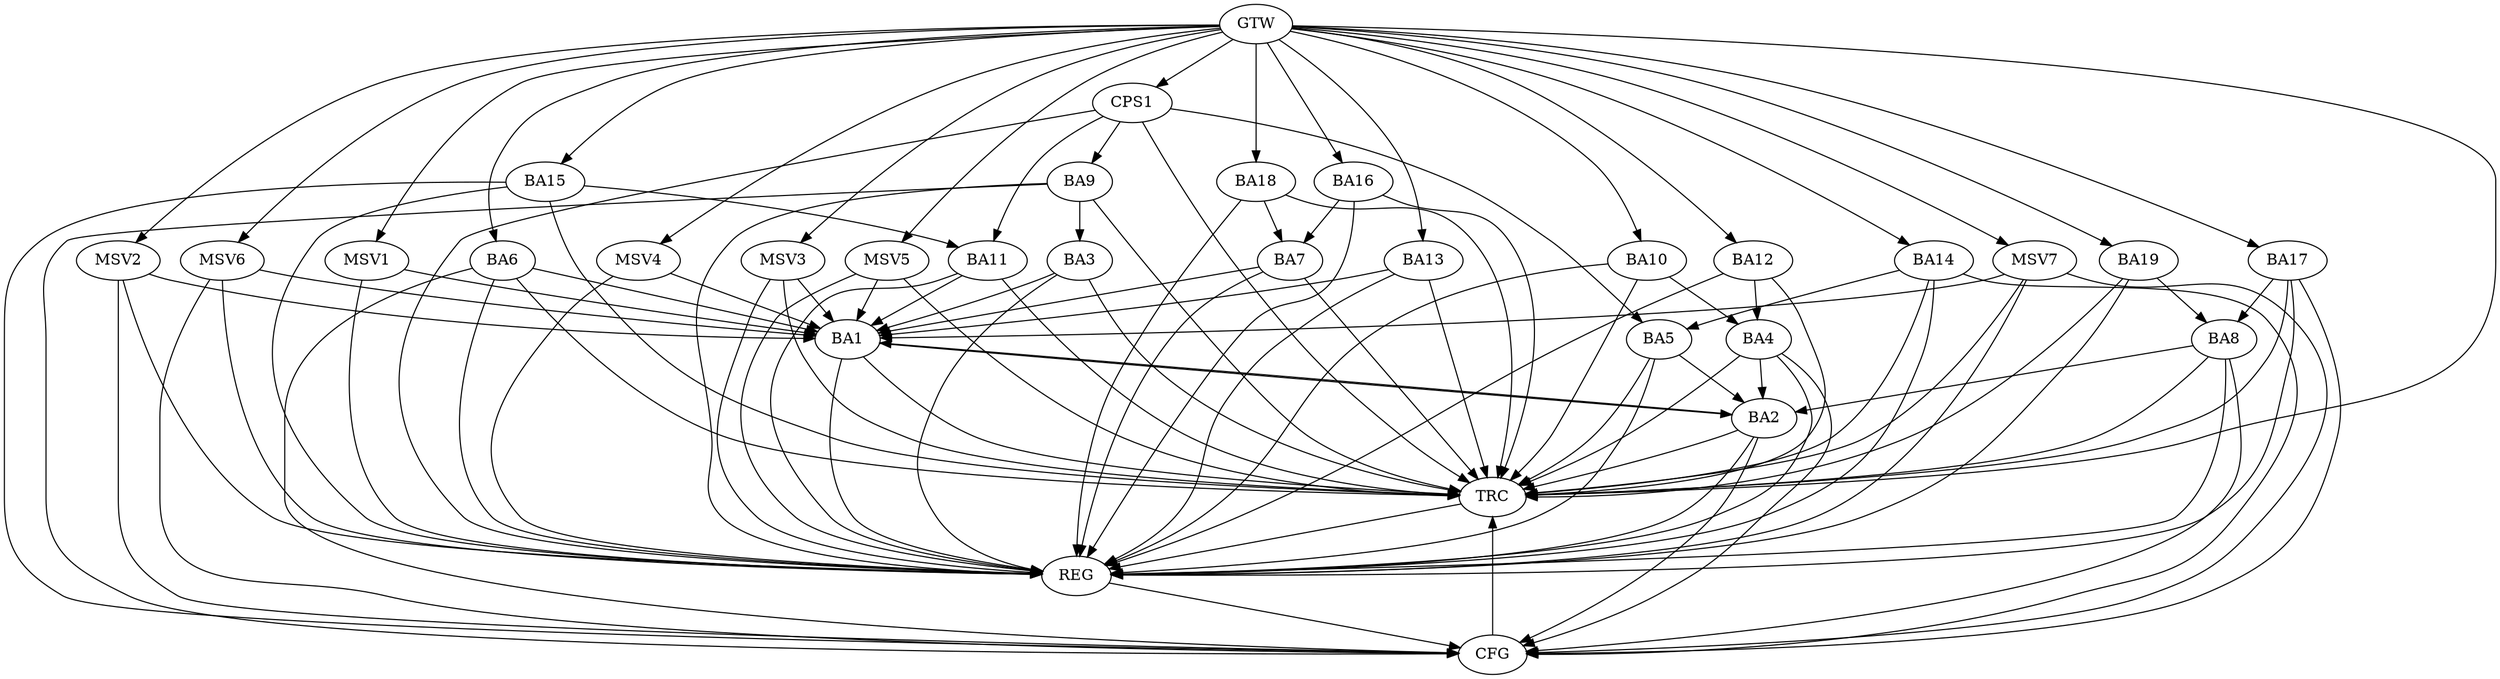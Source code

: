 strict digraph G {
  BA1 [ label="BA1" ];
  BA2 [ label="BA2" ];
  BA3 [ label="BA3" ];
  BA4 [ label="BA4" ];
  BA5 [ label="BA5" ];
  BA6 [ label="BA6" ];
  BA7 [ label="BA7" ];
  BA8 [ label="BA8" ];
  BA9 [ label="BA9" ];
  BA10 [ label="BA10" ];
  BA11 [ label="BA11" ];
  BA12 [ label="BA12" ];
  BA13 [ label="BA13" ];
  BA14 [ label="BA14" ];
  BA15 [ label="BA15" ];
  BA16 [ label="BA16" ];
  BA17 [ label="BA17" ];
  BA18 [ label="BA18" ];
  BA19 [ label="BA19" ];
  CPS1 [ label="CPS1" ];
  GTW [ label="GTW" ];
  REG [ label="REG" ];
  CFG [ label="CFG" ];
  TRC [ label="TRC" ];
  MSV1 [ label="MSV1" ];
  MSV2 [ label="MSV2" ];
  MSV3 [ label="MSV3" ];
  MSV4 [ label="MSV4" ];
  MSV5 [ label="MSV5" ];
  MSV6 [ label="MSV6" ];
  MSV7 [ label="MSV7" ];
  BA1 -> BA2;
  BA2 -> BA1;
  BA3 -> BA1;
  BA4 -> BA2;
  BA5 -> BA2;
  BA6 -> BA1;
  BA7 -> BA1;
  BA8 -> BA2;
  BA9 -> BA3;
  BA10 -> BA4;
  BA11 -> BA1;
  BA12 -> BA4;
  BA13 -> BA1;
  BA14 -> BA5;
  BA15 -> BA11;
  BA16 -> BA7;
  BA17 -> BA8;
  BA18 -> BA7;
  BA19 -> BA8;
  CPS1 -> BA5;
  CPS1 -> BA11;
  CPS1 -> BA9;
  GTW -> BA6;
  GTW -> BA10;
  GTW -> BA12;
  GTW -> BA13;
  GTW -> BA14;
  GTW -> BA15;
  GTW -> BA16;
  GTW -> BA17;
  GTW -> BA18;
  GTW -> BA19;
  GTW -> CPS1;
  BA1 -> REG;
  BA2 -> REG;
  BA3 -> REG;
  BA4 -> REG;
  BA5 -> REG;
  BA6 -> REG;
  BA7 -> REG;
  BA8 -> REG;
  BA9 -> REG;
  BA10 -> REG;
  BA11 -> REG;
  BA12 -> REG;
  BA13 -> REG;
  BA14 -> REG;
  BA15 -> REG;
  BA16 -> REG;
  BA17 -> REG;
  BA18 -> REG;
  BA19 -> REG;
  CPS1 -> REG;
  BA17 -> CFG;
  BA6 -> CFG;
  BA15 -> CFG;
  BA9 -> CFG;
  BA14 -> CFG;
  BA8 -> CFG;
  BA2 -> CFG;
  BA4 -> CFG;
  REG -> CFG;
  BA1 -> TRC;
  BA2 -> TRC;
  BA3 -> TRC;
  BA4 -> TRC;
  BA5 -> TRC;
  BA6 -> TRC;
  BA7 -> TRC;
  BA8 -> TRC;
  BA9 -> TRC;
  BA10 -> TRC;
  BA11 -> TRC;
  BA12 -> TRC;
  BA13 -> TRC;
  BA14 -> TRC;
  BA15 -> TRC;
  BA16 -> TRC;
  BA17 -> TRC;
  BA18 -> TRC;
  BA19 -> TRC;
  CPS1 -> TRC;
  GTW -> TRC;
  CFG -> TRC;
  TRC -> REG;
  MSV1 -> BA1;
  GTW -> MSV1;
  MSV1 -> REG;
  MSV2 -> BA1;
  GTW -> MSV2;
  MSV2 -> REG;
  MSV2 -> CFG;
  MSV3 -> BA1;
  MSV4 -> BA1;
  MSV5 -> BA1;
  GTW -> MSV3;
  MSV3 -> REG;
  MSV3 -> TRC;
  GTW -> MSV4;
  MSV4 -> REG;
  GTW -> MSV5;
  MSV5 -> REG;
  MSV5 -> TRC;
  MSV6 -> BA1;
  MSV7 -> BA1;
  GTW -> MSV6;
  MSV6 -> REG;
  MSV6 -> CFG;
  GTW -> MSV7;
  MSV7 -> REG;
  MSV7 -> TRC;
  MSV7 -> CFG;
}
